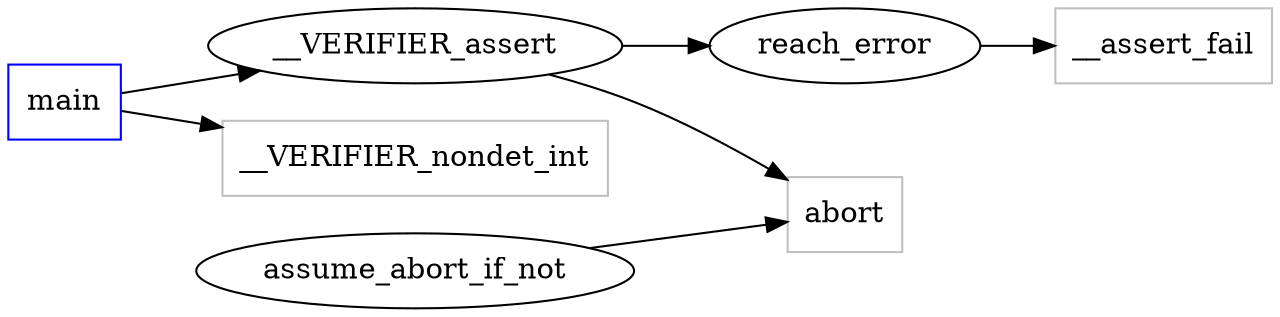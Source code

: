 digraph functioncalls {
rankdir=LR;

main [shape="box", color=blue];
reach_error [label="reach_error", ];
__VERIFIER_assert -> reach_error;
abort [label="abort", shape="box", color=grey];
__VERIFIER_assert -> abort;
assume_abort_if_not -> abort;
__VERIFIER_assert [label="__VERIFIER_assert", ];
main -> __VERIFIER_assert;
__VERIFIER_nondet_int [label="__VERIFIER_nondet_int", shape="box", color=grey];
main -> __VERIFIER_nondet_int;
__assert_fail [label="__assert_fail", shape="box", color=grey];
reach_error -> __assert_fail;
}
